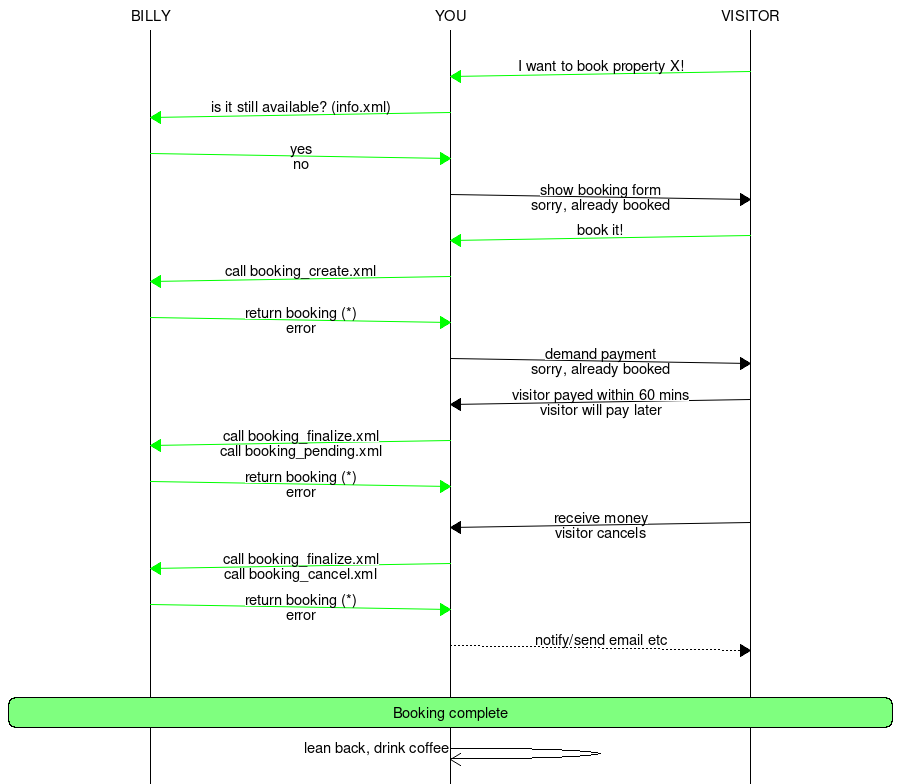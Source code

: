 # found on
# http://leon.work.billydev.com/projects/billypds.core/tools/doc/sequence/
msc {
   hscale="1.5",  arcgradient="5";
   # The entities
   BILLY,YOU,VISITOR;


   #--- [ label = "" ];
   # Small gap before the boxes
   |||;

   # some arrows
   VISITOR=>YOU [ label = "I want to book property X!", linecolor="green"  ];
   YOU=>BILLY [ label = "is it still available? (info.xml)", linecolor="green"  ];
   YOU<=BILLY [ label = "yes\nno", linecolor="green"  ];
   YOU=>VISITOR [ label = "show booking form\nsorry, already booked" ];
   VISITOR=>YOU [ label = "book it!", linecolor="green"  ];
   YOU=>BILLY [ label = "call booking_create.xml", linecolor="green"  ];
   BILLY=>YOU [ label = "return booking (*)\nerror", linecolor="green"  ];
   YOU=>VISITOR [ label = "demand payment\nsorry, already booked" ];
   YOU<=VISITOR [ label = "visitor payed within 60 mins\nvisitor will pay later" ];
   YOU=>BILLY [ label = "call booking_finalize.xml\ncall booking_pending.xml", linecolor="green"  ];
   BILLY=>YOU [ label = "return booking (*)\nerror", linecolor="green"  ];
   YOU<=VISITOR [ label = "receive money\nvisitor cancels" ];
   YOU=>BILLY [ label = "call booking_finalize.xml\ncall booking_cancel.xml", linecolor="green"  ];
   BILLY=>YOU [ label = "return booking (*)\nerror", linecolor="green"  ];
   YOU>>VISITOR [ label = "notify/send email etc" ];
   |||;
   BILLY rbox VISITOR [label="Booking complete", textbgcolour="#7fff7f" ];
   YOU=>>YOU    [ label = "lean back, drink coffee" ];
   
}
